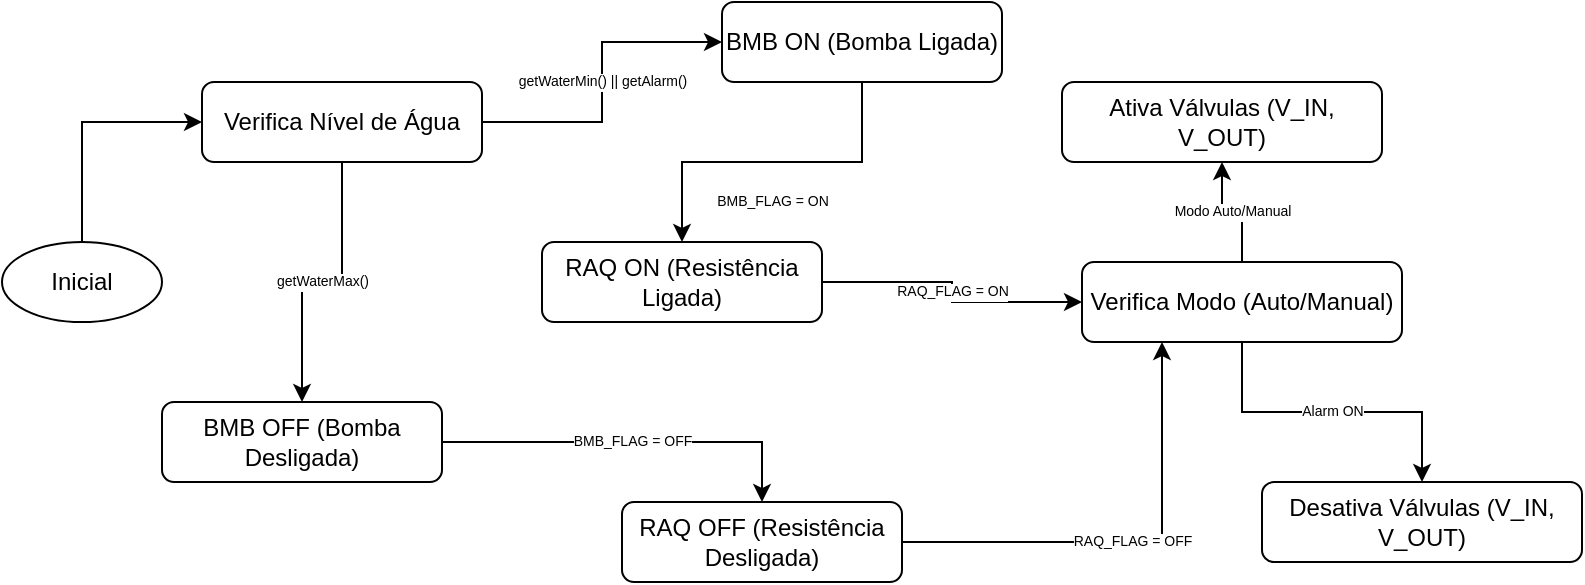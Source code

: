 <mxfile version="24.7.5">
  <diagram name="Maquina de Estados Detalhada" id="blRHKFbfdIBPHpfnoRGv">
    <mxGraphModel dx="819" dy="482" grid="1" gridSize="10" guides="1" tooltips="1" connect="1" arrows="1" fold="1" page="1" pageScale="1" pageWidth="827" pageHeight="1169" math="0" shadow="0">
      <root>
        <mxCell id="0" />
        <mxCell id="1" parent="0" />
        <mxCell id="x5IuN4LGu5D-JBdYhpNV-1" value="Inicial" style="ellipse;whiteSpace=wrap;html=1;" vertex="1" parent="1">
          <mxGeometry x="80" y="120" width="80" height="40" as="geometry" />
        </mxCell>
        <mxCell id="x5IuN4LGu5D-JBdYhpNV-2" value="Verifica Nível de Água" style="rounded=1;whiteSpace=wrap;html=1;" vertex="1" parent="1">
          <mxGeometry x="180" y="40" width="140" height="40" as="geometry" />
        </mxCell>
        <mxCell id="x5IuN4LGu5D-JBdYhpNV-3" value="BMB ON (Bomba Ligada)" style="rounded=1;whiteSpace=wrap;html=1;" vertex="1" parent="1">
          <mxGeometry x="440" width="140" height="40" as="geometry" />
        </mxCell>
        <mxCell id="x5IuN4LGu5D-JBdYhpNV-4" value="BMB OFF (Bomba Desligada)" style="rounded=1;whiteSpace=wrap;html=1;" vertex="1" parent="1">
          <mxGeometry x="160" y="200" width="140" height="40" as="geometry" />
        </mxCell>
        <mxCell id="x5IuN4LGu5D-JBdYhpNV-5" value="RAQ ON (Resistência Ligada)" style="rounded=1;whiteSpace=wrap;html=1;" vertex="1" parent="1">
          <mxGeometry x="350" y="120" width="140" height="40" as="geometry" />
        </mxCell>
        <mxCell id="x5IuN4LGu5D-JBdYhpNV-6" value="RAQ OFF (Resistência Desligada)" style="rounded=1;whiteSpace=wrap;html=1;" vertex="1" parent="1">
          <mxGeometry x="390" y="250" width="140" height="40" as="geometry" />
        </mxCell>
        <mxCell id="x5IuN4LGu5D-JBdYhpNV-7" value="Verifica Modo (Auto/Manual)" style="rounded=1;whiteSpace=wrap;html=1;" vertex="1" parent="1">
          <mxGeometry x="620" y="130" width="160" height="40" as="geometry" />
        </mxCell>
        <mxCell id="x5IuN4LGu5D-JBdYhpNV-8" value="Ativa Válvulas (V_IN, V_OUT)" style="rounded=1;whiteSpace=wrap;html=1;" vertex="1" parent="1">
          <mxGeometry x="610" y="40" width="160" height="40" as="geometry" />
        </mxCell>
        <mxCell id="x5IuN4LGu5D-JBdYhpNV-9" value="Desativa Válvulas (V_IN, V_OUT)" style="rounded=1;whiteSpace=wrap;html=1;" vertex="1" parent="1">
          <mxGeometry x="710" y="240" width="160" height="40" as="geometry" />
        </mxCell>
        <mxCell id="x5IuN4LGu5D-JBdYhpNV-10" style="edgeStyle=orthogonalEdgeStyle;rounded=0;orthogonalLoop=1;jettySize=auto;html=1;entryX=0;entryY=0.5;entryDx=0;entryDy=0;" edge="1" parent="1" source="x5IuN4LGu5D-JBdYhpNV-1" target="x5IuN4LGu5D-JBdYhpNV-2">
          <mxGeometry relative="1" as="geometry">
            <Array as="points">
              <mxPoint x="120" y="60" />
            </Array>
          </mxGeometry>
        </mxCell>
        <mxCell id="x5IuN4LGu5D-JBdYhpNV-11" value="getWaterMin() || getAlarm()" style="edgeStyle=orthogonalEdgeStyle;rounded=0;orthogonalLoop=1;jettySize=auto;html=1;spacing=2;fontSize=7;" edge="1" parent="1" source="x5IuN4LGu5D-JBdYhpNV-2" target="x5IuN4LGu5D-JBdYhpNV-3">
          <mxGeometry relative="1" as="geometry" />
        </mxCell>
        <mxCell id="x5IuN4LGu5D-JBdYhpNV-12" value="getWaterMax()" style="edgeStyle=orthogonalEdgeStyle;rounded=0;orthogonalLoop=1;jettySize=auto;html=1;spacing=2;fontSize=7;" edge="1" parent="1" source="x5IuN4LGu5D-JBdYhpNV-2" target="x5IuN4LGu5D-JBdYhpNV-4">
          <mxGeometry relative="1" as="geometry" />
        </mxCell>
        <mxCell id="x5IuN4LGu5D-JBdYhpNV-13" value="BMB_FLAG = ON" style="edgeStyle=orthogonalEdgeStyle;rounded=0;orthogonalLoop=1;jettySize=auto;html=1;spacing=2;fontSize=7;" edge="1" parent="1" source="x5IuN4LGu5D-JBdYhpNV-3" target="x5IuN4LGu5D-JBdYhpNV-5">
          <mxGeometry y="20" relative="1" as="geometry">
            <mxPoint as="offset" />
          </mxGeometry>
        </mxCell>
        <mxCell id="x5IuN4LGu5D-JBdYhpNV-14" value="BMB_FLAG = OFF" style="edgeStyle=orthogonalEdgeStyle;rounded=0;orthogonalLoop=1;jettySize=auto;html=1;spacing=2;fontSize=7;" edge="1" parent="1" source="x5IuN4LGu5D-JBdYhpNV-4" target="x5IuN4LGu5D-JBdYhpNV-6">
          <mxGeometry relative="1" as="geometry" />
        </mxCell>
        <mxCell id="x5IuN4LGu5D-JBdYhpNV-15" value="RAQ_FLAG = ON" style="edgeStyle=orthogonalEdgeStyle;rounded=0;orthogonalLoop=1;jettySize=auto;html=1;spacing=2;fontSize=7;" edge="1" parent="1" source="x5IuN4LGu5D-JBdYhpNV-5" target="x5IuN4LGu5D-JBdYhpNV-7">
          <mxGeometry relative="1" as="geometry" />
        </mxCell>
        <mxCell id="x5IuN4LGu5D-JBdYhpNV-16" value="RAQ_FLAG = OFF" style="edgeStyle=orthogonalEdgeStyle;rounded=0;orthogonalLoop=1;jettySize=auto;html=1;spacing=2;fontSize=7;" edge="1" parent="1" source="x5IuN4LGu5D-JBdYhpNV-6" target="x5IuN4LGu5D-JBdYhpNV-7">
          <mxGeometry relative="1" as="geometry">
            <Array as="points">
              <mxPoint x="660" y="270" />
            </Array>
          </mxGeometry>
        </mxCell>
        <mxCell id="x5IuN4LGu5D-JBdYhpNV-17" value="Modo Auto/Manual" style="edgeStyle=orthogonalEdgeStyle;rounded=0;orthogonalLoop=1;jettySize=auto;html=1;spacing=2;align=center;fontSize=7;" edge="1" parent="1" source="x5IuN4LGu5D-JBdYhpNV-7" target="x5IuN4LGu5D-JBdYhpNV-8">
          <mxGeometry relative="1" as="geometry" />
        </mxCell>
        <mxCell id="x5IuN4LGu5D-JBdYhpNV-18" value="Alarm ON" style="edgeStyle=orthogonalEdgeStyle;rounded=0;orthogonalLoop=1;jettySize=auto;html=1;spacing=2;fontSize=7;" edge="1" parent="1" source="x5IuN4LGu5D-JBdYhpNV-7" target="x5IuN4LGu5D-JBdYhpNV-9">
          <mxGeometry relative="1" as="geometry" />
        </mxCell>
      </root>
    </mxGraphModel>
  </diagram>
</mxfile>
